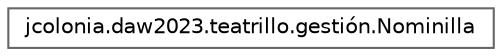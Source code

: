 digraph "Gráfico de jerarquía de clases"
{
 // INTERACTIVE_SVG=YES
 // LATEX_PDF_SIZE
  bgcolor="transparent";
  edge [fontname=Helvetica,fontsize=10,labelfontname=Helvetica,labelfontsize=10];
  node [fontname=Helvetica,fontsize=10,shape=box,height=0.2,width=0.4];
  rankdir="LR";
  Node0 [id="Node000000",label="jcolonia.daw2023.teatrillo.gestión.Nominilla",height=0.2,width=0.4,color="grey40", fillcolor="white", style="filled",URL="$classjcolonia_1_1daw2023_1_1teatrillo_1_1gesti_xC3_xB3n_1_1_nominilla.html",tooltip="Gestión, contabilidad sobre una colección de sujetos con distintos valores de trabajo o participación..."];
}
